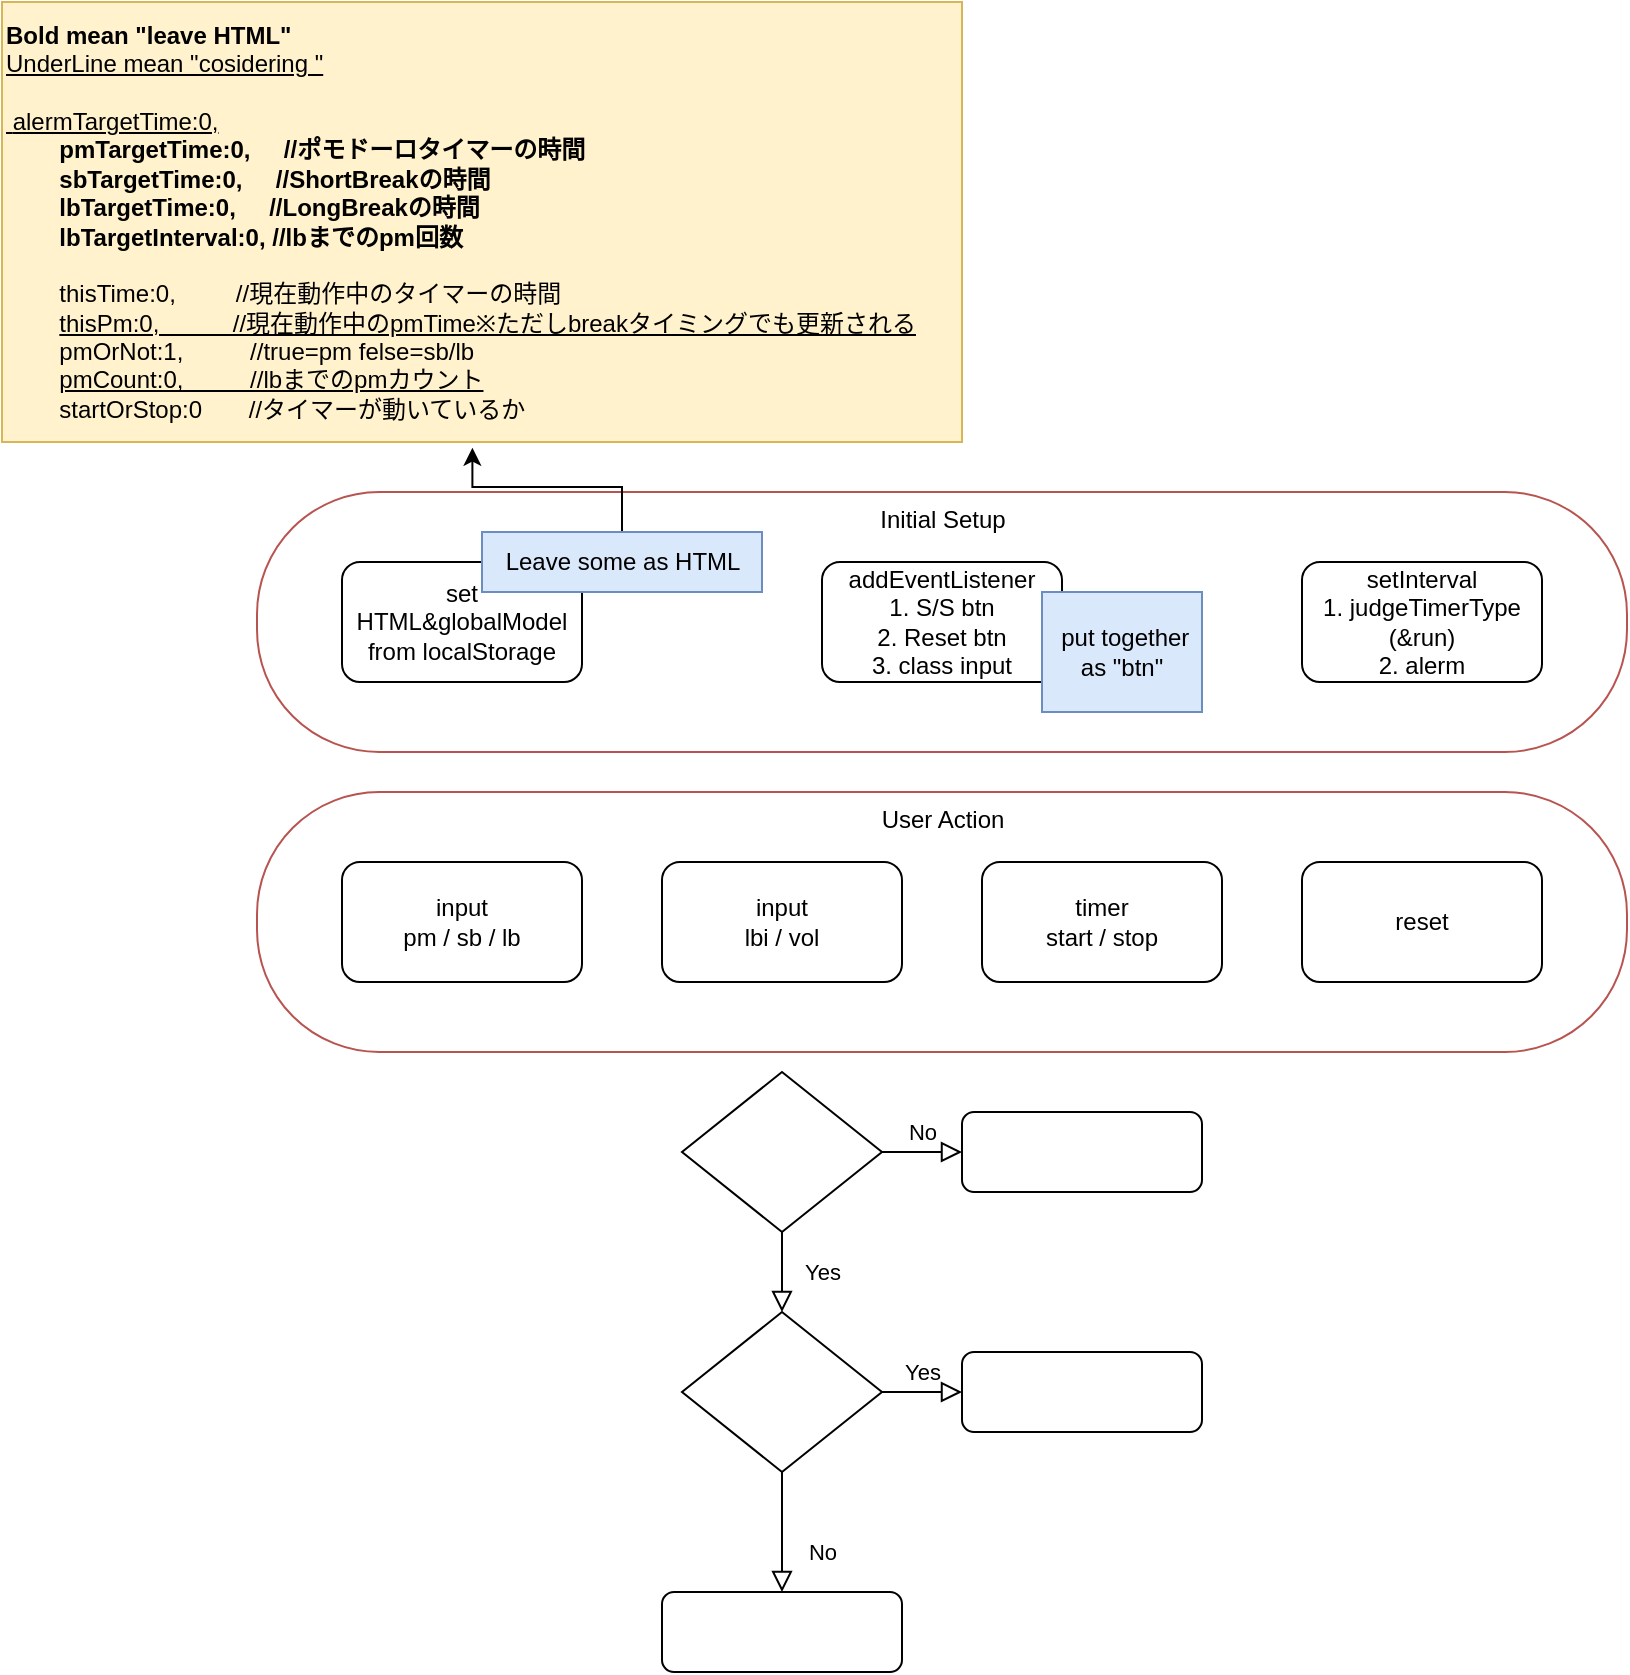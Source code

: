 <mxfile version="21.2.3" type="github">
  <diagram id="C5RBs43oDa-KdzZeNtuy" name="Page-1">
    <mxGraphModel dx="1877" dy="1860" grid="1" gridSize="10" guides="1" tooltips="1" connect="1" arrows="1" fold="1" page="1" pageScale="1" pageWidth="827" pageHeight="1169" math="0" shadow="0">
      <root>
        <mxCell id="WIyWlLk6GJQsqaUBKTNV-0" />
        <mxCell id="WIyWlLk6GJQsqaUBKTNV-1" parent="WIyWlLk6GJQsqaUBKTNV-0" />
        <mxCell id="zXXLbMJ7P0liG0kW_EDq-13" value="&lt;div&gt;&lt;b&gt;Bold mean &quot;leave HTML&quot;&lt;/b&gt;&lt;/div&gt;&lt;div&gt;&lt;div style=&quot;border-color: var(--border-color);&quot;&gt;&lt;u style=&quot;border-color: var(--border-color);&quot;&gt;UnderLine mean &quot;cosidering &quot;&lt;/u&gt;&lt;/div&gt;&lt;/div&gt;&lt;div style=&quot;border-color: var(--border-color);&quot;&gt;&lt;u style=&quot;border-color: var(--border-color);&quot;&gt;&lt;br&gt;&lt;/u&gt;&lt;/div&gt;&lt;div&gt;&lt;span style=&quot;&quot;&gt;	&lt;/span&gt;&lt;span style=&quot;&quot;&gt;	&lt;/span&gt;&lt;u&gt;&lt;span style=&quot;white-space: pre;&quot;&gt;	&lt;/span&gt;alermTargetTime:0,&lt;/u&gt;&amp;nbsp;&lt;/div&gt;&lt;div&gt;&amp;nbsp; &amp;nbsp; &amp;nbsp; &amp;nbsp;&lt;b&gt; pmTargetTime:0,&amp;nbsp; &amp;nbsp; &amp;nbsp;//ポモドーロタイマーの時間&lt;/b&gt;&lt;/div&gt;&lt;div&gt;&amp;nbsp; &amp;nbsp; &amp;nbsp; &amp;nbsp; &lt;b&gt;sbTargetTime:0,&amp;nbsp; &amp;nbsp; &amp;nbsp;//ShortBreakの時間&lt;/b&gt;&lt;/div&gt;&lt;div&gt;&lt;b&gt;&amp;nbsp; &amp;nbsp; &amp;nbsp; &amp;nbsp; lbTargetTime:0,&amp;nbsp; &amp;nbsp; &amp;nbsp;//LongBreakの時間&lt;/b&gt;&lt;/div&gt;&lt;div&gt;&amp;nbsp; &amp;nbsp; &amp;nbsp; &amp;nbsp; &lt;b&gt;lbTargetInterval:0, //lbまでのpm回数&lt;/b&gt;&lt;/div&gt;&lt;div&gt;&lt;br&gt;&lt;/div&gt;&lt;div&gt;&lt;span style=&quot;background-color: initial;&quot;&gt;&amp;nbsp; &amp;nbsp; &amp;nbsp; &amp;nbsp; thisTime:0,&amp;nbsp; &amp;nbsp; &amp;nbsp; &amp;nbsp; &amp;nbsp;//現在動作中のタイマーの時間&lt;/span&gt;&lt;br&gt;&lt;/div&gt;&lt;div&gt;&amp;nbsp; &amp;nbsp; &amp;nbsp; &amp;nbsp; &lt;u&gt;thisPm:0,&amp;nbsp; &amp;nbsp; &amp;nbsp; &amp;nbsp; &amp;nbsp; &amp;nbsp;//現在動作中のpmTime※ただしbreakタイミングでも更新される&lt;/u&gt;&lt;/div&gt;&lt;div&gt;&amp;nbsp; &amp;nbsp; &amp;nbsp; &amp;nbsp; pmOrNot:1,&amp;nbsp; &amp;nbsp; &amp;nbsp; &amp;nbsp; &amp;nbsp; //true=pm felse=sb/lb&lt;/div&gt;&lt;div&gt;&amp;nbsp; &amp;nbsp; &amp;nbsp; &amp;nbsp; &lt;u&gt;pmCount:0,&amp;nbsp; &amp;nbsp; &amp;nbsp; &amp;nbsp; &amp;nbsp; //lbまでのpmカウント&lt;/u&gt;&lt;/div&gt;&lt;div&gt;&amp;nbsp; &amp;nbsp; &amp;nbsp; &amp;nbsp; startOrStop:0&amp;nbsp; &amp;nbsp; &amp;nbsp; &amp;nbsp;//タイマーが動いているか&lt;/div&gt;" style="text;html=1;align=left;verticalAlign=middle;resizable=0;points=[];autosize=1;strokeColor=#d6b656;fillColor=#fff2cc;labelPosition=center;verticalLabelPosition=middle;" vertex="1" parent="WIyWlLk6GJQsqaUBKTNV-1">
          <mxGeometry x="-90" y="-235" width="480" height="220" as="geometry" />
        </mxCell>
        <mxCell id="zXXLbMJ7P0liG0kW_EDq-2" value="User Action" style="rounded=1;whiteSpace=wrap;html=1;fillColor=none;arcSize=47;horizontal=1;verticalAlign=top;labelBackgroundColor=default;strokeColor=#b85450;" vertex="1" parent="WIyWlLk6GJQsqaUBKTNV-1">
          <mxGeometry x="37.5" y="160" width="685" height="130" as="geometry" />
        </mxCell>
        <mxCell id="WIyWlLk6GJQsqaUBKTNV-3" value="input&lt;br&gt;pm / sb / lb" style="rounded=1;whiteSpace=wrap;html=1;fontSize=12;glass=0;strokeWidth=1;shadow=0;" parent="WIyWlLk6GJQsqaUBKTNV-1" vertex="1">
          <mxGeometry x="80" y="195" width="120" height="60" as="geometry" />
        </mxCell>
        <mxCell id="WIyWlLk6GJQsqaUBKTNV-4" value="Yes" style="rounded=0;html=1;jettySize=auto;orthogonalLoop=1;fontSize=11;endArrow=block;endFill=0;endSize=8;strokeWidth=1;shadow=0;labelBackgroundColor=none;edgeStyle=orthogonalEdgeStyle;" parent="WIyWlLk6GJQsqaUBKTNV-1" source="WIyWlLk6GJQsqaUBKTNV-6" target="WIyWlLk6GJQsqaUBKTNV-10" edge="1">
          <mxGeometry y="20" relative="1" as="geometry">
            <mxPoint as="offset" />
          </mxGeometry>
        </mxCell>
        <mxCell id="WIyWlLk6GJQsqaUBKTNV-5" value="No" style="edgeStyle=orthogonalEdgeStyle;rounded=0;html=1;jettySize=auto;orthogonalLoop=1;fontSize=11;endArrow=block;endFill=0;endSize=8;strokeWidth=1;shadow=0;labelBackgroundColor=none;" parent="WIyWlLk6GJQsqaUBKTNV-1" source="WIyWlLk6GJQsqaUBKTNV-6" target="WIyWlLk6GJQsqaUBKTNV-7" edge="1">
          <mxGeometry y="10" relative="1" as="geometry">
            <mxPoint as="offset" />
          </mxGeometry>
        </mxCell>
        <mxCell id="WIyWlLk6GJQsqaUBKTNV-6" value="" style="rhombus;whiteSpace=wrap;html=1;shadow=0;fontFamily=Helvetica;fontSize=12;align=center;strokeWidth=1;spacing=6;spacingTop=-4;" parent="WIyWlLk6GJQsqaUBKTNV-1" vertex="1">
          <mxGeometry x="250" y="300" width="100" height="80" as="geometry" />
        </mxCell>
        <mxCell id="WIyWlLk6GJQsqaUBKTNV-7" value="" style="rounded=1;whiteSpace=wrap;html=1;fontSize=12;glass=0;strokeWidth=1;shadow=0;" parent="WIyWlLk6GJQsqaUBKTNV-1" vertex="1">
          <mxGeometry x="390" y="320" width="120" height="40" as="geometry" />
        </mxCell>
        <mxCell id="WIyWlLk6GJQsqaUBKTNV-8" value="No" style="rounded=0;html=1;jettySize=auto;orthogonalLoop=1;fontSize=11;endArrow=block;endFill=0;endSize=8;strokeWidth=1;shadow=0;labelBackgroundColor=none;edgeStyle=orthogonalEdgeStyle;" parent="WIyWlLk6GJQsqaUBKTNV-1" source="WIyWlLk6GJQsqaUBKTNV-10" target="WIyWlLk6GJQsqaUBKTNV-11" edge="1">
          <mxGeometry x="0.333" y="20" relative="1" as="geometry">
            <mxPoint as="offset" />
          </mxGeometry>
        </mxCell>
        <mxCell id="WIyWlLk6GJQsqaUBKTNV-9" value="Yes" style="edgeStyle=orthogonalEdgeStyle;rounded=0;html=1;jettySize=auto;orthogonalLoop=1;fontSize=11;endArrow=block;endFill=0;endSize=8;strokeWidth=1;shadow=0;labelBackgroundColor=none;" parent="WIyWlLk6GJQsqaUBKTNV-1" source="WIyWlLk6GJQsqaUBKTNV-10" target="WIyWlLk6GJQsqaUBKTNV-12" edge="1">
          <mxGeometry y="10" relative="1" as="geometry">
            <mxPoint as="offset" />
          </mxGeometry>
        </mxCell>
        <mxCell id="WIyWlLk6GJQsqaUBKTNV-10" value="" style="rhombus;whiteSpace=wrap;html=1;shadow=0;fontFamily=Helvetica;fontSize=12;align=center;strokeWidth=1;spacing=6;spacingTop=-4;" parent="WIyWlLk6GJQsqaUBKTNV-1" vertex="1">
          <mxGeometry x="250" y="420" width="100" height="80" as="geometry" />
        </mxCell>
        <mxCell id="WIyWlLk6GJQsqaUBKTNV-11" value="" style="rounded=1;whiteSpace=wrap;html=1;fontSize=12;glass=0;strokeWidth=1;shadow=0;" parent="WIyWlLk6GJQsqaUBKTNV-1" vertex="1">
          <mxGeometry x="240" y="560" width="120" height="40" as="geometry" />
        </mxCell>
        <mxCell id="WIyWlLk6GJQsqaUBKTNV-12" value="" style="rounded=1;whiteSpace=wrap;html=1;fontSize=12;glass=0;strokeWidth=1;shadow=0;" parent="WIyWlLk6GJQsqaUBKTNV-1" vertex="1">
          <mxGeometry x="390" y="440" width="120" height="40" as="geometry" />
        </mxCell>
        <mxCell id="zXXLbMJ7P0liG0kW_EDq-0" value="timer&lt;br&gt;start / stop" style="rounded=1;whiteSpace=wrap;html=1;" vertex="1" parent="WIyWlLk6GJQsqaUBKTNV-1">
          <mxGeometry x="400" y="195" width="120" height="60" as="geometry" />
        </mxCell>
        <mxCell id="zXXLbMJ7P0liG0kW_EDq-1" value="reset" style="rounded=1;whiteSpace=wrap;html=1;" vertex="1" parent="WIyWlLk6GJQsqaUBKTNV-1">
          <mxGeometry x="560" y="195" width="120" height="60" as="geometry" />
        </mxCell>
        <mxCell id="zXXLbMJ7P0liG0kW_EDq-6" value="input&lt;br&gt;lbi / vol" style="rounded=1;whiteSpace=wrap;html=1;" vertex="1" parent="WIyWlLk6GJQsqaUBKTNV-1">
          <mxGeometry x="240" y="195" width="120" height="60" as="geometry" />
        </mxCell>
        <mxCell id="zXXLbMJ7P0liG0kW_EDq-7" value="Initial Setup" style="rounded=1;whiteSpace=wrap;html=1;fillColor=none;arcSize=47;horizontal=1;verticalAlign=top;labelBackgroundColor=default;strokeColor=#b85450;" vertex="1" parent="WIyWlLk6GJQsqaUBKTNV-1">
          <mxGeometry x="37.5" y="10" width="685" height="130" as="geometry" />
        </mxCell>
        <mxCell id="zXXLbMJ7P0liG0kW_EDq-8" value="set HTML&amp;amp;globalModel&lt;br&gt;from localStorage" style="rounded=1;whiteSpace=wrap;html=1;" vertex="1" parent="WIyWlLk6GJQsqaUBKTNV-1">
          <mxGeometry x="80" y="45" width="120" height="60" as="geometry" />
        </mxCell>
        <mxCell id="zXXLbMJ7P0liG0kW_EDq-9" value="addEventListener&lt;br&gt;1. S/S btn&lt;br&gt;2. Reset btn&lt;br&gt;3. class input" style="rounded=1;whiteSpace=wrap;html=1;" vertex="1" parent="WIyWlLk6GJQsqaUBKTNV-1">
          <mxGeometry x="320" y="45" width="120" height="60" as="geometry" />
        </mxCell>
        <mxCell id="zXXLbMJ7P0liG0kW_EDq-10" value="setInterval&lt;br&gt;1. judgeTimerType (&amp;amp;run)&lt;br&gt;2. alerm" style="rounded=1;whiteSpace=wrap;html=1;" vertex="1" parent="WIyWlLk6GJQsqaUBKTNV-1">
          <mxGeometry x="560" y="45" width="120" height="60" as="geometry" />
        </mxCell>
        <mxCell id="zXXLbMJ7P0liG0kW_EDq-11" value="&amp;nbsp;put together as &quot;btn&quot;" style="text;html=1;strokeColor=#6c8ebf;fillColor=#dae8fc;align=center;verticalAlign=middle;whiteSpace=wrap;rounded=0;" vertex="1" parent="WIyWlLk6GJQsqaUBKTNV-1">
          <mxGeometry x="430" y="60" width="80" height="60" as="geometry" />
        </mxCell>
        <mxCell id="zXXLbMJ7P0liG0kW_EDq-16" style="edgeStyle=orthogonalEdgeStyle;rounded=0;orthogonalLoop=1;jettySize=auto;html=1;entryX=0.49;entryY=1.013;entryDx=0;entryDy=0;entryPerimeter=0;" edge="1" parent="WIyWlLk6GJQsqaUBKTNV-1" source="zXXLbMJ7P0liG0kW_EDq-12" target="zXXLbMJ7P0liG0kW_EDq-13">
          <mxGeometry relative="1" as="geometry" />
        </mxCell>
        <mxCell id="zXXLbMJ7P0liG0kW_EDq-12" value="Leave some as HTML" style="text;html=1;align=center;verticalAlign=middle;resizable=0;points=[];autosize=1;strokeColor=#6c8ebf;fillColor=#dae8fc;" vertex="1" parent="WIyWlLk6GJQsqaUBKTNV-1">
          <mxGeometry x="150" y="30" width="140" height="30" as="geometry" />
        </mxCell>
      </root>
    </mxGraphModel>
  </diagram>
</mxfile>
